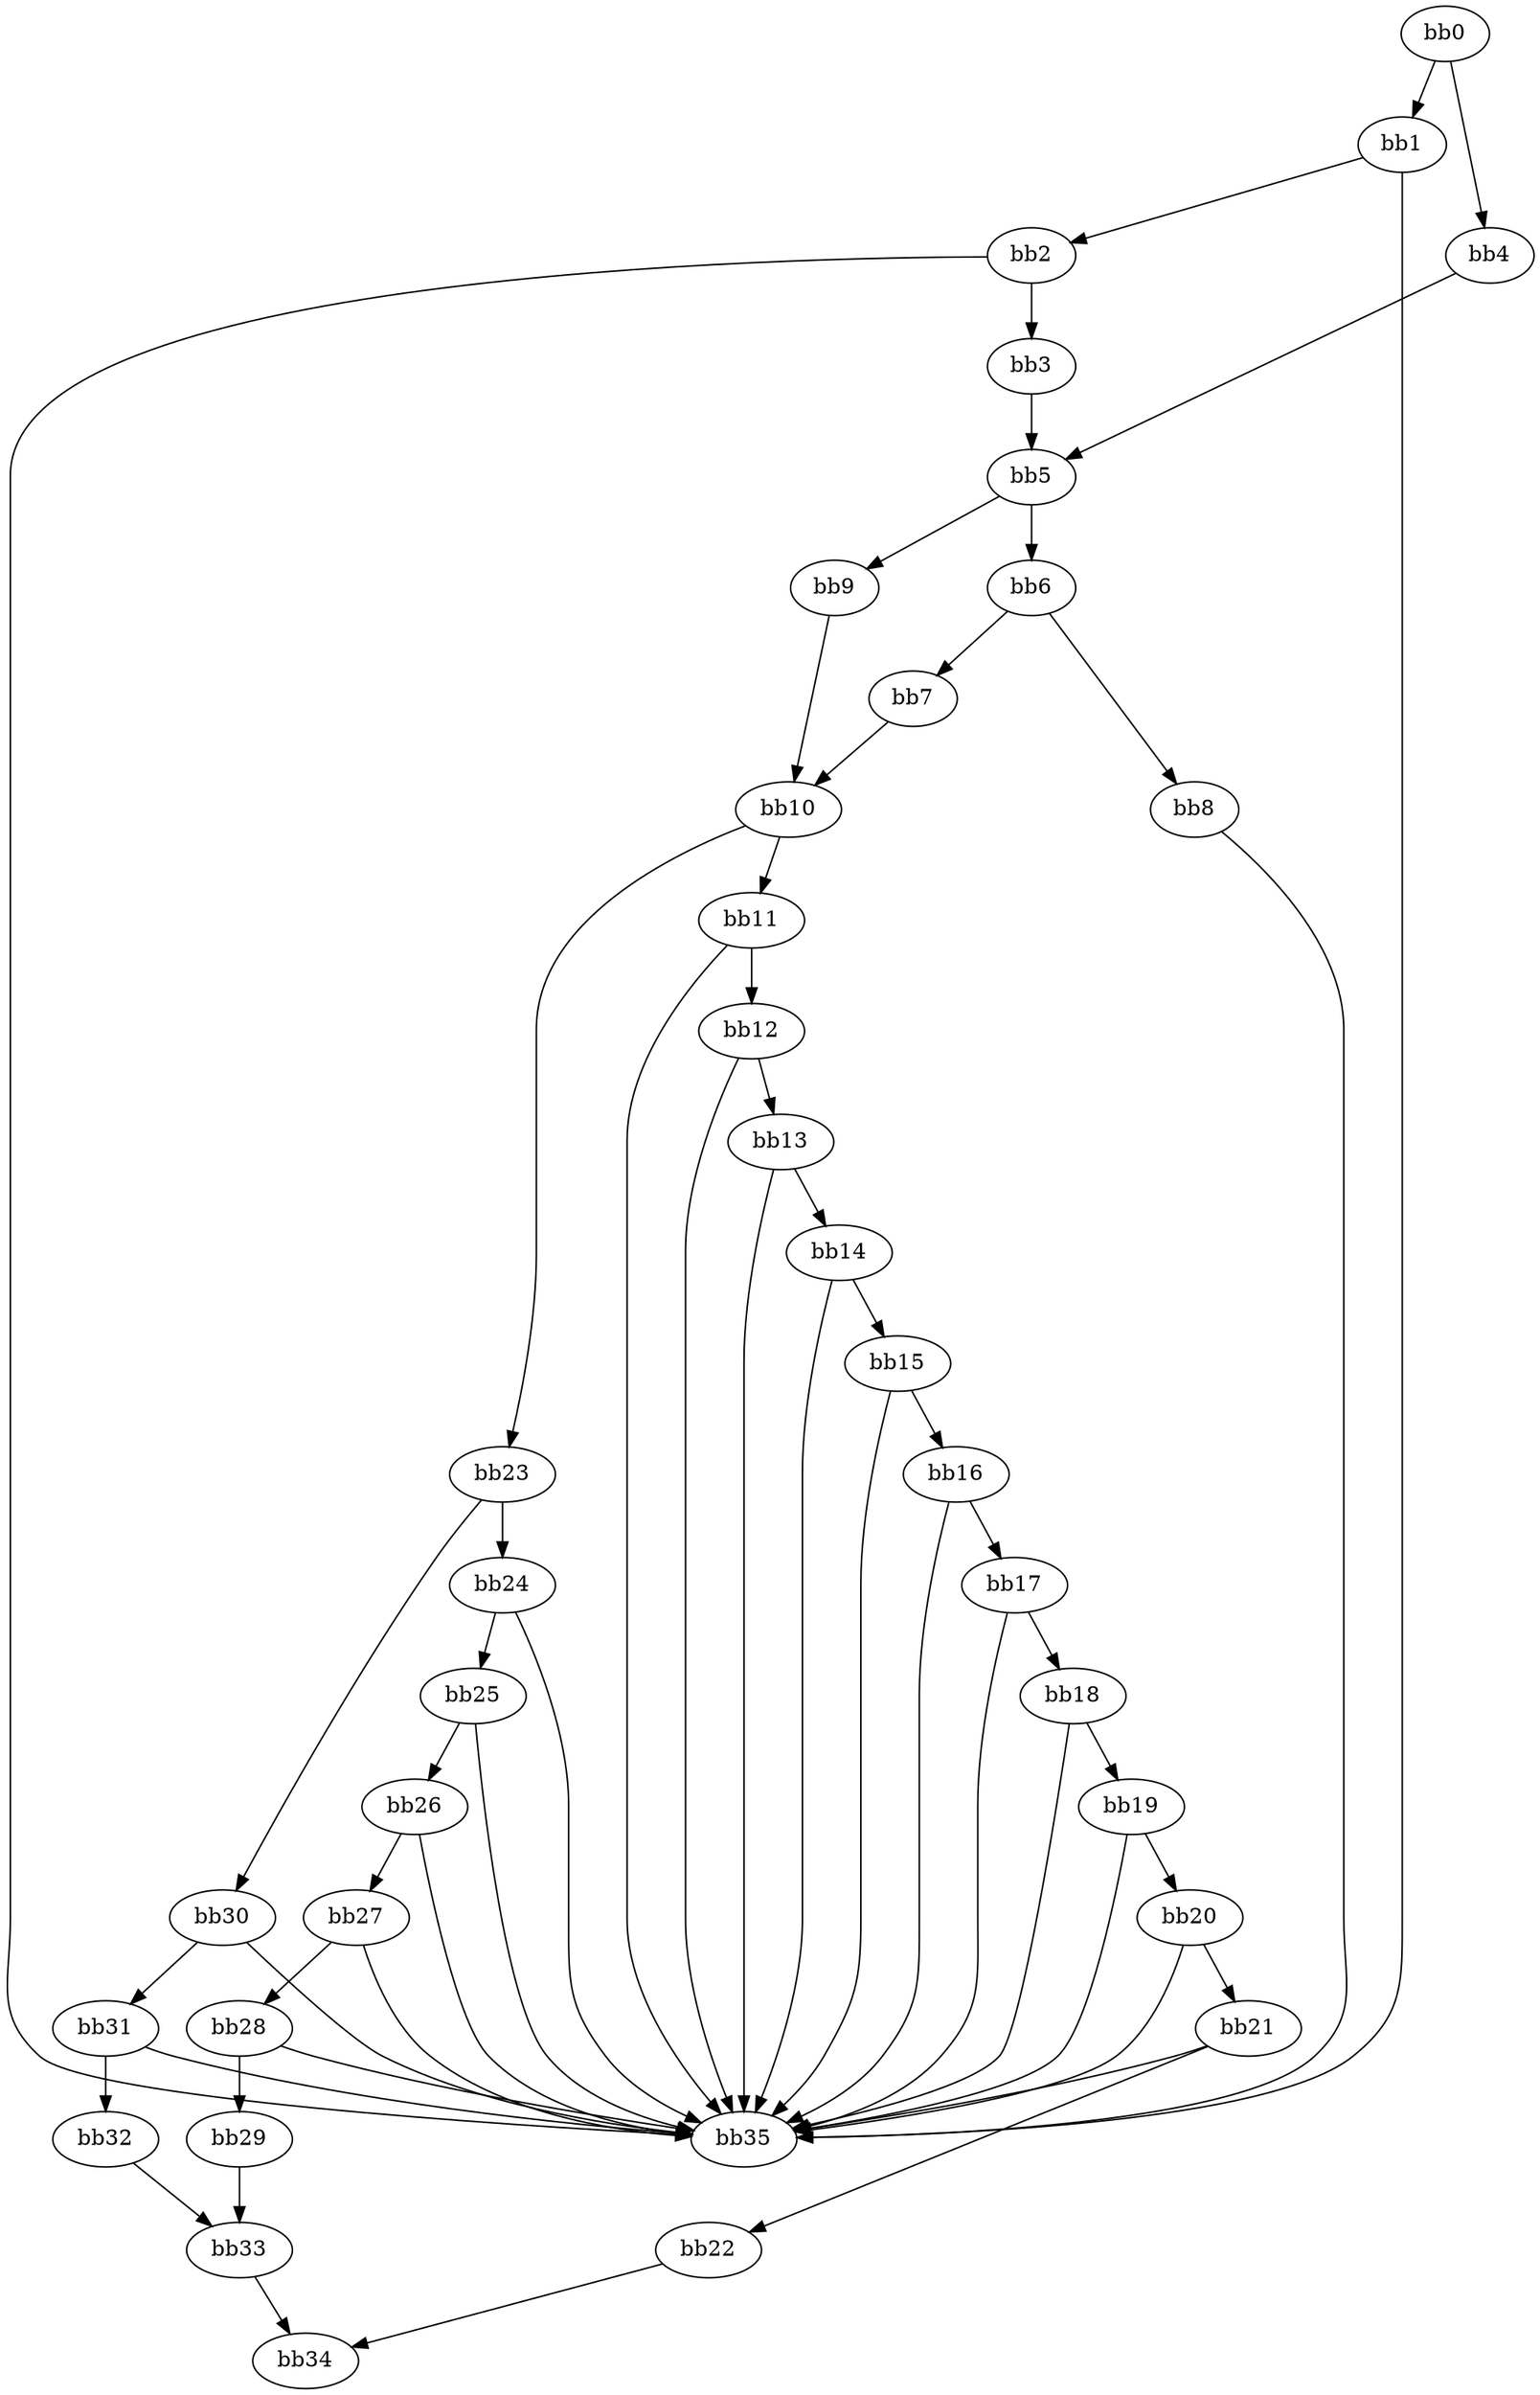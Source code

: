 digraph {
    0 [ label = "bb0\l" ]
    1 [ label = "bb1\l" ]
    2 [ label = "bb2\l" ]
    3 [ label = "bb3\l" ]
    4 [ label = "bb4\l" ]
    5 [ label = "bb5\l" ]
    6 [ label = "bb6\l" ]
    7 [ label = "bb7\l" ]
    8 [ label = "bb8\l" ]
    9 [ label = "bb9\l" ]
    10 [ label = "bb10\l" ]
    11 [ label = "bb11\l" ]
    12 [ label = "bb12\l" ]
    13 [ label = "bb13\l" ]
    14 [ label = "bb14\l" ]
    15 [ label = "bb15\l" ]
    16 [ label = "bb16\l" ]
    17 [ label = "bb17\l" ]
    18 [ label = "bb18\l" ]
    19 [ label = "bb19\l" ]
    20 [ label = "bb20\l" ]
    21 [ label = "bb21\l" ]
    22 [ label = "bb22\l" ]
    23 [ label = "bb23\l" ]
    24 [ label = "bb24\l" ]
    25 [ label = "bb25\l" ]
    26 [ label = "bb26\l" ]
    27 [ label = "bb27\l" ]
    28 [ label = "bb28\l" ]
    29 [ label = "bb29\l" ]
    30 [ label = "bb30\l" ]
    31 [ label = "bb31\l" ]
    32 [ label = "bb32\l" ]
    33 [ label = "bb33\l" ]
    34 [ label = "bb34\l" ]
    35 [ label = "bb35\l" ]
    0 -> 1 [ ]
    0 -> 4 [ ]
    1 -> 2 [ ]
    1 -> 35 [ ]
    2 -> 3 [ ]
    2 -> 35 [ ]
    3 -> 5 [ ]
    4 -> 5 [ ]
    5 -> 6 [ ]
    5 -> 9 [ ]
    6 -> 7 [ ]
    6 -> 8 [ ]
    7 -> 10 [ ]
    8 -> 35 [ ]
    9 -> 10 [ ]
    10 -> 11 [ ]
    10 -> 23 [ ]
    11 -> 12 [ ]
    11 -> 35 [ ]
    12 -> 13 [ ]
    12 -> 35 [ ]
    13 -> 14 [ ]
    13 -> 35 [ ]
    14 -> 15 [ ]
    14 -> 35 [ ]
    15 -> 16 [ ]
    15 -> 35 [ ]
    16 -> 17 [ ]
    16 -> 35 [ ]
    17 -> 18 [ ]
    17 -> 35 [ ]
    18 -> 19 [ ]
    18 -> 35 [ ]
    19 -> 20 [ ]
    19 -> 35 [ ]
    20 -> 21 [ ]
    20 -> 35 [ ]
    21 -> 22 [ ]
    21 -> 35 [ ]
    22 -> 34 [ ]
    23 -> 24 [ ]
    23 -> 30 [ ]
    24 -> 25 [ ]
    24 -> 35 [ ]
    25 -> 26 [ ]
    25 -> 35 [ ]
    26 -> 27 [ ]
    26 -> 35 [ ]
    27 -> 28 [ ]
    27 -> 35 [ ]
    28 -> 29 [ ]
    28 -> 35 [ ]
    29 -> 33 [ ]
    30 -> 31 [ ]
    30 -> 35 [ ]
    31 -> 32 [ ]
    31 -> 35 [ ]
    32 -> 33 [ ]
    33 -> 34 [ ]
}

